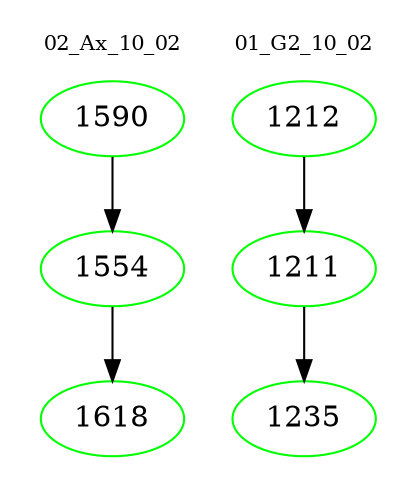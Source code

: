 digraph{
subgraph cluster_0 {
color = white
label = "02_Ax_10_02";
fontsize=10;
T0_1590 [label="1590", color="green"]
T0_1590 -> T0_1554 [color="black"]
T0_1554 [label="1554", color="green"]
T0_1554 -> T0_1618 [color="black"]
T0_1618 [label="1618", color="green"]
}
subgraph cluster_1 {
color = white
label = "01_G2_10_02";
fontsize=10;
T1_1212 [label="1212", color="green"]
T1_1212 -> T1_1211 [color="black"]
T1_1211 [label="1211", color="green"]
T1_1211 -> T1_1235 [color="black"]
T1_1235 [label="1235", color="green"]
}
}
